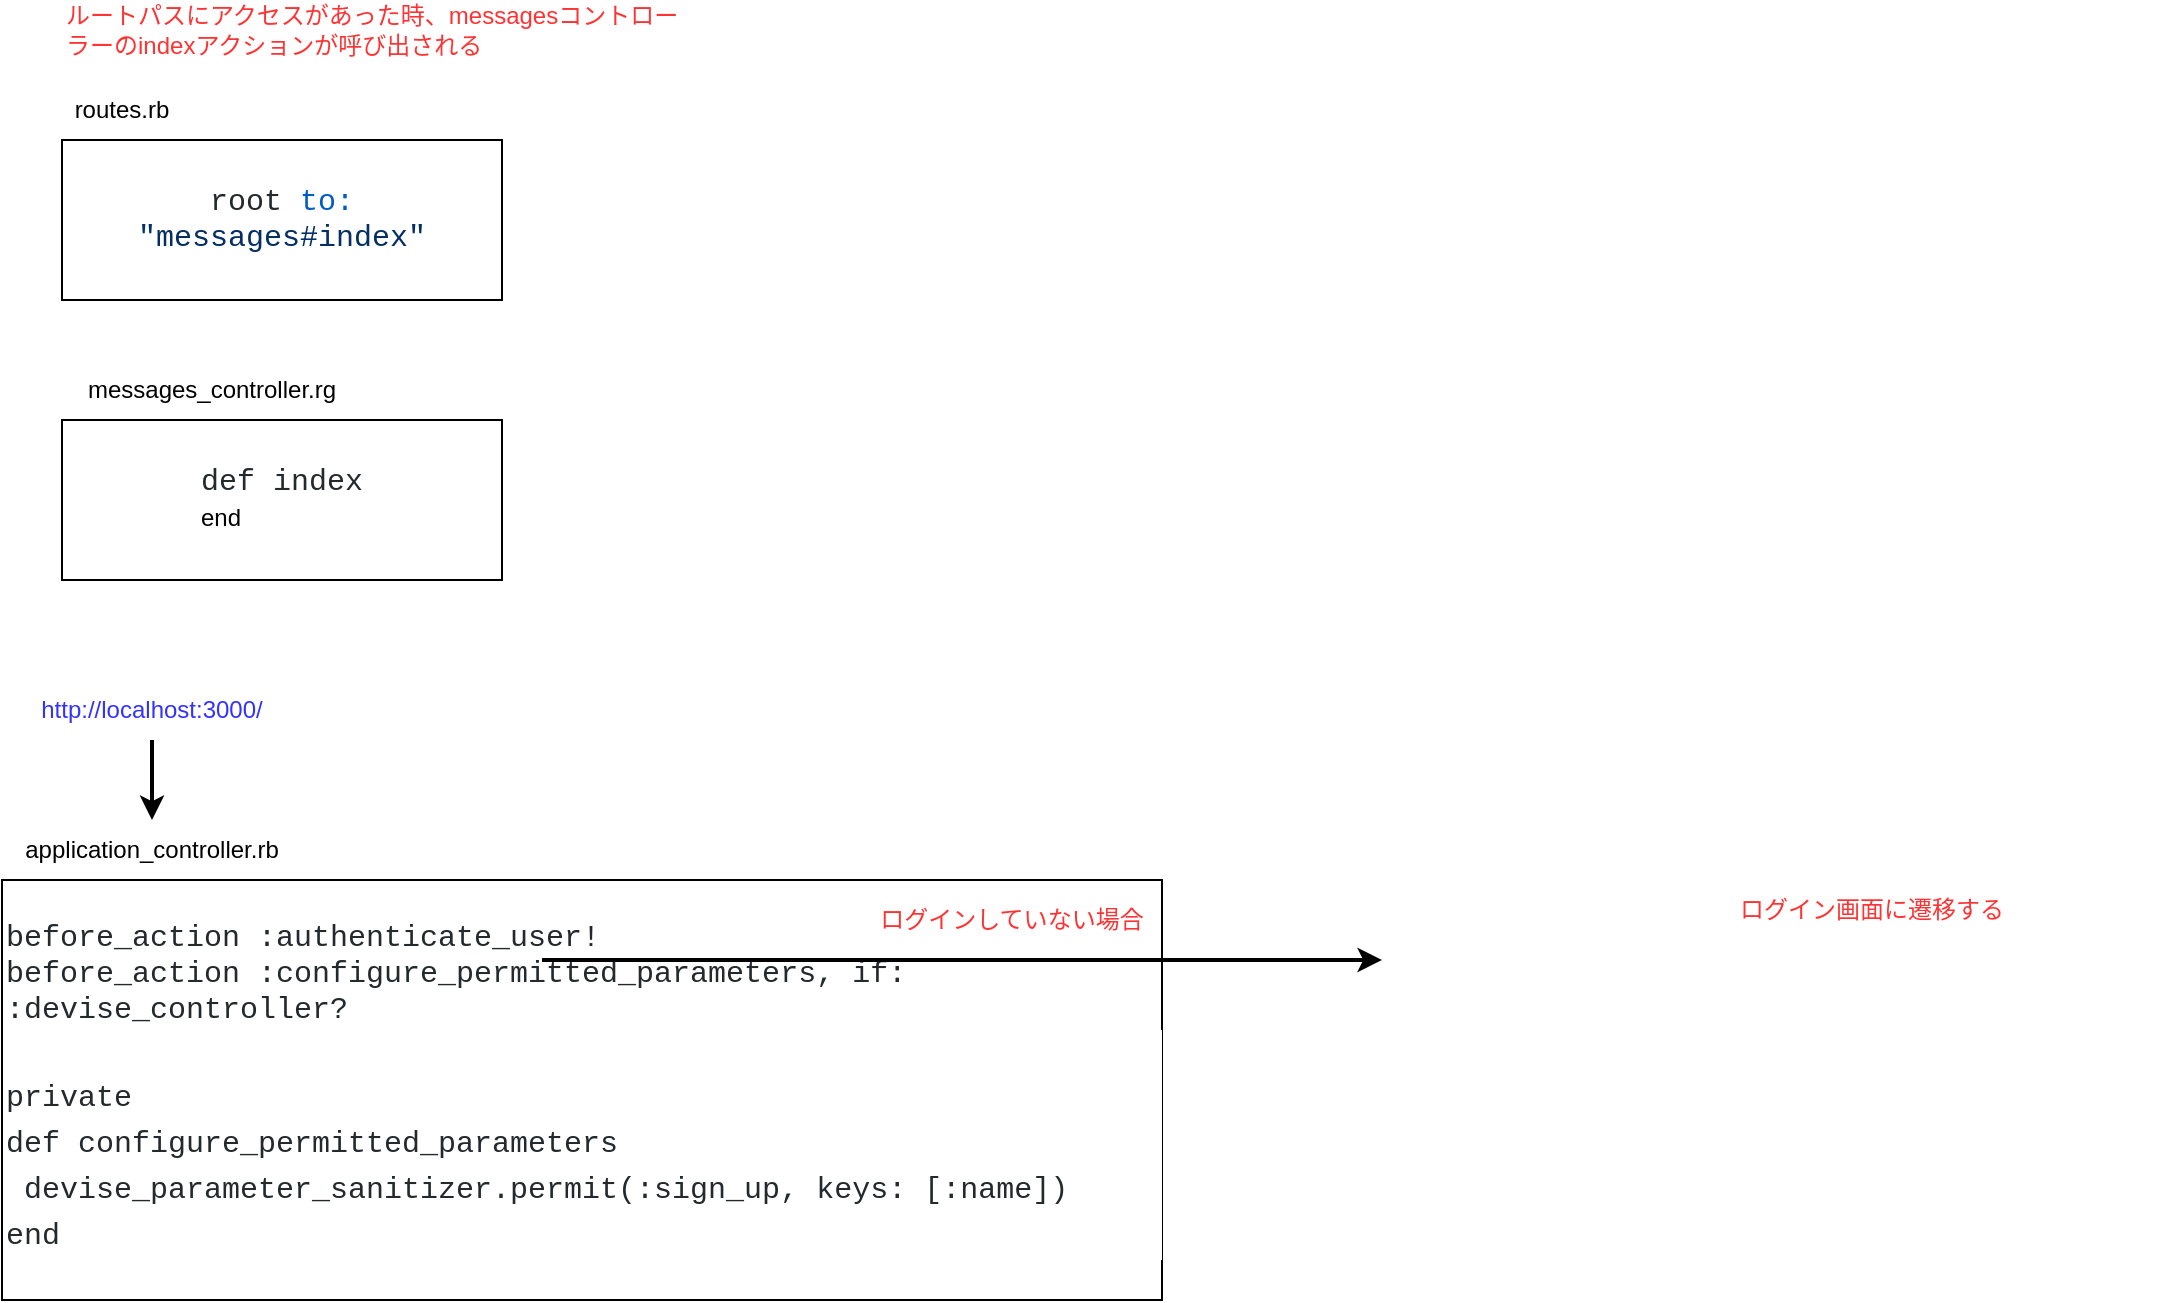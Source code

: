 <mxfile>
    <diagram id="EnbynemxdXsiWRhLjwJF" name="ページ1">
        <mxGraphModel dx="853" dy="755" grid="1" gridSize="10" guides="1" tooltips="1" connect="1" arrows="1" fold="1" page="1" pageScale="1" pageWidth="827" pageHeight="1169" math="0" shadow="0">
            <root>
                <mxCell id="0"/>
                <mxCell id="1" parent="0"/>
                <mxCell id="26" value="&lt;span style=&quot;background-color: rgb(255 , 255 , 255) ; color: rgb(36 , 41 , 46) ; font-family: &amp;#34;ricty diminished&amp;#34; , &amp;#34;menlo&amp;#34; , &amp;#34;monaco&amp;#34; , &amp;#34;courier new&amp;#34; , monospace ; font-size: 15px&quot;&gt;root &lt;/span&gt;&lt;span style=&quot;font-family: &amp;#34;ricty diminished&amp;#34; , &amp;#34;menlo&amp;#34; , &amp;#34;monaco&amp;#34; , &amp;#34;courier new&amp;#34; , monospace ; font-size: 15px ; color: rgb(0 , 92 , 197)&quot;&gt;to:&lt;/span&gt;&lt;span style=&quot;background-color: rgb(255 , 255 , 255) ; color: rgb(36 , 41 , 46) ; font-family: &amp;#34;ricty diminished&amp;#34; , &amp;#34;menlo&amp;#34; , &amp;#34;monaco&amp;#34; , &amp;#34;courier new&amp;#34; , monospace ; font-size: 15px&quot;&gt; &lt;/span&gt;&lt;span style=&quot;font-family: &amp;#34;ricty diminished&amp;#34; , &amp;#34;menlo&amp;#34; , &amp;#34;monaco&amp;#34; , &amp;#34;courier new&amp;#34; , monospace ; font-size: 15px ; color: rgb(3 , 47 , 98)&quot;&gt;&quot;messages#index&quot;&lt;/span&gt;" style="rounded=0;whiteSpace=wrap;html=1;" vertex="1" parent="1">
                    <mxGeometry x="50" y="180" width="220" height="80" as="geometry"/>
                </mxCell>
                <mxCell id="27" value="routes.rb" style="text;html=1;strokeColor=none;fillColor=none;align=center;verticalAlign=middle;whiteSpace=wrap;rounded=0;" vertex="1" parent="1">
                    <mxGeometry x="50" y="150" width="60" height="30" as="geometry"/>
                </mxCell>
                <mxCell id="29" value="&lt;font color=&quot;#24292e&quot; face=&quot;ricty diminished, menlo, monaco, courier new, monospace&quot;&gt;&lt;span style=&quot;font-size: 15px ; background-color: rgb(255 , 255 , 255)&quot;&gt;def index&lt;br&gt;&lt;div style=&quot;text-align: left&quot;&gt;&lt;span style=&quot;color: rgb(0 , 0 , 0) ; font-family: &amp;#34;helvetica&amp;#34; ; font-size: 12px&quot;&gt;end&lt;/span&gt;&lt;/div&gt;&lt;/span&gt;&lt;/font&gt;" style="rounded=0;whiteSpace=wrap;html=1;" vertex="1" parent="1">
                    <mxGeometry x="50" y="320" width="220" height="80" as="geometry"/>
                </mxCell>
                <mxCell id="30" value="messages_controller.rg" style="text;html=1;strokeColor=none;fillColor=none;align=center;verticalAlign=middle;whiteSpace=wrap;rounded=0;" vertex="1" parent="1">
                    <mxGeometry x="50" y="290" width="150" height="30" as="geometry"/>
                </mxCell>
                <mxCell id="31" value="ルートパスにアクセスがあった時、messagesコントローラーのindexアクションが呼び出される" style="text;html=1;strokeColor=none;fillColor=none;align=left;verticalAlign=middle;whiteSpace=wrap;rounded=0;fontColor=#FF3333;" vertex="1" parent="1">
                    <mxGeometry x="50" y="110" width="310" height="30" as="geometry"/>
                </mxCell>
                <mxCell id="32" value="&lt;font color=&quot;#24292e&quot; face=&quot;ricty diminished, menlo, monaco, courier new, monospace&quot;&gt;&lt;span style=&quot;font-size: 15px&quot;&gt;before_action :authenticate_user!&lt;br&gt;&lt;/span&gt;&lt;/font&gt;&lt;span style=&quot;background-color: rgb(255 , 255 , 255) ; color: rgb(36 , 41 , 46) ; font-family: &amp;#34;ricty diminished&amp;#34; , &amp;#34;menlo&amp;#34; , &amp;#34;monaco&amp;#34; , &amp;#34;courier new&amp;#34; , monospace ; font-size: 15px&quot;&gt;before_action :configure_permitted_parameters, if: :devise_controller?&lt;/span&gt;&lt;div style=&quot;color: rgb(36 , 41 , 46) ; background-color: rgb(255 , 255 , 255) ; font-family: &amp;#34;ricty diminished&amp;#34; , &amp;#34;menlo&amp;#34; , &amp;#34;monaco&amp;#34; , &amp;#34;courier new&amp;#34; , monospace ; font-size: 15px ; line-height: 23px&quot;&gt;&lt;br&gt;&lt;div&gt;private&lt;/div&gt;&lt;div&gt;def configure_permitted_parameters&lt;/div&gt;&lt;div&gt;&amp;nbsp;devise_parameter_sanitizer.permit(:sign_up, keys: [:name])&lt;/div&gt;&lt;div&gt;end&lt;/div&gt;&lt;/div&gt;" style="rounded=0;whiteSpace=wrap;html=1;align=left;" vertex="1" parent="1">
                    <mxGeometry x="20" y="550" width="580" height="210" as="geometry"/>
                </mxCell>
                <mxCell id="33" value="application_controller.rb" style="text;html=1;strokeColor=none;fillColor=none;align=center;verticalAlign=middle;whiteSpace=wrap;rounded=0;" vertex="1" parent="1">
                    <mxGeometry x="20" y="520" width="150" height="30" as="geometry"/>
                </mxCell>
                <mxCell id="34" value="ログインしていない場合" style="text;html=1;strokeColor=none;fillColor=none;align=center;verticalAlign=middle;whiteSpace=wrap;rounded=0;fontColor=#FF3333;" vertex="1" parent="1">
                    <mxGeometry x="370" y="555" width="310" height="30" as="geometry"/>
                </mxCell>
                <mxCell id="36" value="&lt;font color=&quot;#3333ff&quot;&gt;http://localhost:3000/&lt;/font&gt;" style="text;html=1;strokeColor=none;fillColor=none;align=center;verticalAlign=middle;whiteSpace=wrap;rounded=0;fontColor=#FF3333;" vertex="1" parent="1">
                    <mxGeometry x="25" y="450" width="140" height="30" as="geometry"/>
                </mxCell>
                <mxCell id="42" value="" style="endArrow=classic;html=1;fontColor=#3333FF;labelBorderColor=none;fontSize=11;strokeWidth=2;" edge="1" parent="1">
                    <mxGeometry width="50" height="50" relative="1" as="geometry">
                        <mxPoint x="290" y="590" as="sourcePoint"/>
                        <mxPoint x="710" y="590" as="targetPoint"/>
                        <Array as="points"/>
                    </mxGeometry>
                </mxCell>
                <mxCell id="43" value="" style="endArrow=classic;html=1;fontColor=#3333FF;labelBorderColor=none;fontSize=11;strokeWidth=2;entryX=0.5;entryY=0;entryDx=0;entryDy=0;" edge="1" parent="1" target="33">
                    <mxGeometry width="50" height="50" relative="1" as="geometry">
                        <mxPoint x="95" y="480" as="sourcePoint"/>
                        <mxPoint x="510" y="480" as="targetPoint"/>
                        <Array as="points"/>
                    </mxGeometry>
                </mxCell>
                <mxCell id="44" value="ログイン画面に遷移する" style="text;html=1;strokeColor=none;fillColor=none;align=center;verticalAlign=middle;whiteSpace=wrap;rounded=0;fontColor=#FF3333;" vertex="1" parent="1">
                    <mxGeometry x="800" y="550" width="310" height="30" as="geometry"/>
                </mxCell>
            </root>
        </mxGraphModel>
    </diagram>
</mxfile>